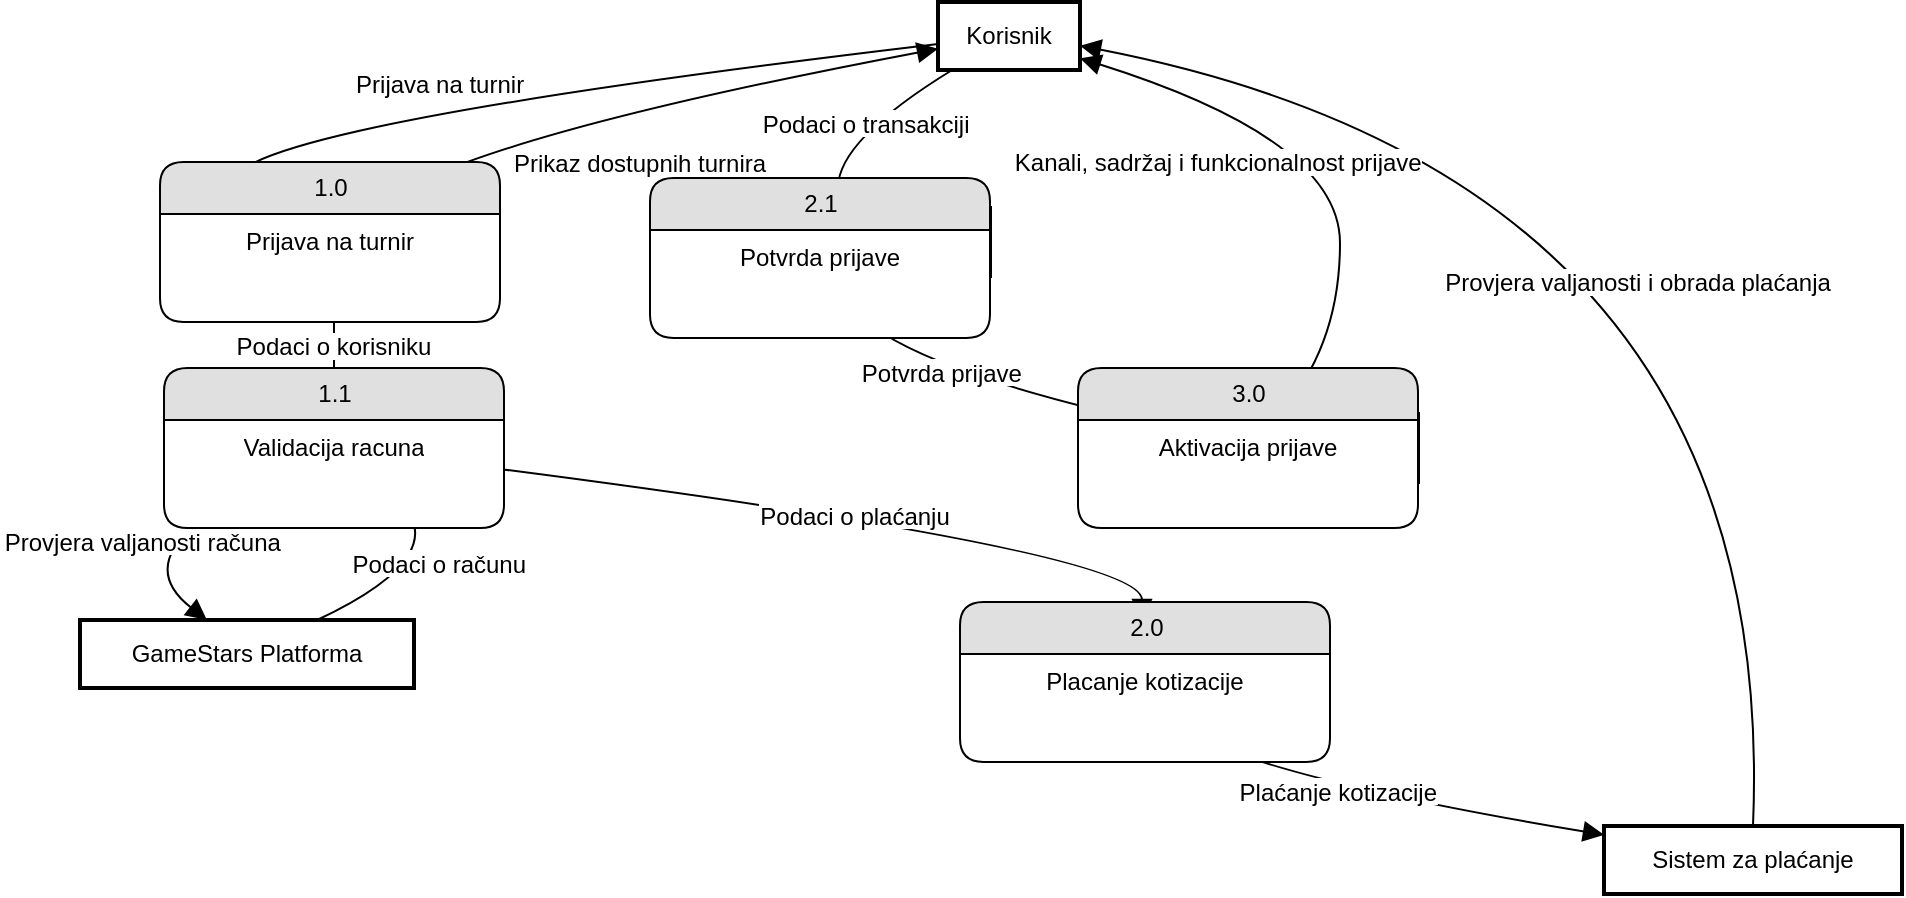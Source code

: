 <mxfile version="24.5.4" type="device">
  <diagram name="Page-1" id="wX_ytcAb-c5EN1jFUtUG">
    <mxGraphModel dx="890" dy="994" grid="1" gridSize="10" guides="1" tooltips="1" connect="1" arrows="1" fold="1" page="1" pageScale="1" pageWidth="900" pageHeight="1600" math="0" shadow="0">
      <root>
        <mxCell id="0" />
        <mxCell id="1" parent="0" />
        <mxCell id="qmUPyCIhxUReWeQb6uUU-30" value="Korisnik" style="whiteSpace=wrap;strokeWidth=2;" vertex="1" parent="1">
          <mxGeometry x="559" y="100" width="71" height="34" as="geometry" />
        </mxCell>
        <mxCell id="qmUPyCIhxUReWeQb6uUU-31" value="1.0 Prijava na turnir" style="whiteSpace=wrap;strokeWidth=2;" vertex="1" parent="1">
          <mxGeometry x="177" y="203" width="160" height="34" as="geometry" />
        </mxCell>
        <mxCell id="qmUPyCIhxUReWeQb6uUU-32" value="1.1 Validacija računa" style="whiteSpace=wrap;strokeWidth=2;" vertex="1" parent="1">
          <mxGeometry x="174" y="306" width="166" height="34" as="geometry" />
        </mxCell>
        <mxCell id="qmUPyCIhxUReWeQb6uUU-33" value="GameStars Platforma" style="whiteSpace=wrap;strokeWidth=2;" vertex="1" parent="1">
          <mxGeometry x="130" y="409" width="167" height="34" as="geometry" />
        </mxCell>
        <mxCell id="qmUPyCIhxUReWeQb6uUU-34" value="2.0 Plaćanje kotizacije" style="whiteSpace=wrap;strokeWidth=2;" vertex="1" parent="1">
          <mxGeometry x="571" y="409" width="180" height="34" as="geometry" />
        </mxCell>
        <mxCell id="qmUPyCIhxUReWeQb6uUU-35" value="Sistem za plaćanje" style="whiteSpace=wrap;strokeWidth=2;" vertex="1" parent="1">
          <mxGeometry x="892" y="512" width="149" height="34" as="geometry" />
        </mxCell>
        <mxCell id="qmUPyCIhxUReWeQb6uUU-36" value="2.1 Potvrda prijave" style="whiteSpace=wrap;strokeWidth=2;" vertex="1" parent="1">
          <mxGeometry x="433" y="203" width="152" height="34" as="geometry" />
        </mxCell>
        <mxCell id="qmUPyCIhxUReWeQb6uUU-37" value="3.0 Aktivacija prijave" style="whiteSpace=wrap;strokeWidth=2;" vertex="1" parent="1">
          <mxGeometry x="630" y="306" width="169" height="34" as="geometry" />
        </mxCell>
        <mxCell id="qmUPyCIhxUReWeQb6uUU-38" value="Prijava na turnir" style="curved=1;startArrow=none;endArrow=block;exitX=-0.01;exitY=0.62;entryX=0.29;entryY=0;rounded=0;fontSize=12;startSize=8;endSize=8;" edge="1" parent="1" source="qmUPyCIhxUReWeQb6uUU-30" target="qmUPyCIhxUReWeQb6uUU-31">
          <mxGeometry x="0.025" y="-10" relative="1" as="geometry">
            <Array as="points">
              <mxPoint x="153" y="169" />
            </Array>
            <mxPoint as="offset" />
          </mxGeometry>
        </mxCell>
        <mxCell id="qmUPyCIhxUReWeQb6uUU-39" value="Prikaz dostupnih turnira" style="curved=1;startArrow=none;endArrow=block;exitX=0.63;exitY=0;entryX=-0.01;entryY=0.69;rounded=0;fontSize=12;startSize=8;endSize=8;" edge="1" parent="1" source="qmUPyCIhxUReWeQb6uUU-31" target="qmUPyCIhxUReWeQb6uUU-30">
          <mxGeometry x="-0.053" y="-28" relative="1" as="geometry">
            <Array as="points">
              <mxPoint x="318" y="169" />
            </Array>
            <mxPoint as="offset" />
          </mxGeometry>
        </mxCell>
        <mxCell id="qmUPyCIhxUReWeQb6uUU-40" value="Podaci o korisniku" style="curved=1;startArrow=none;endArrow=block;exitX=0.5;exitY=1;entryX=0.5;entryY=0;rounded=0;fontSize=12;startSize=8;endSize=8;" edge="1" parent="1" source="qmUPyCIhxUReWeQb6uUU-31" target="qmUPyCIhxUReWeQb6uUU-32">
          <mxGeometry relative="1" as="geometry">
            <Array as="points" />
          </mxGeometry>
        </mxCell>
        <mxCell id="qmUPyCIhxUReWeQb6uUU-41" value="Provjera valjanosti računa" style="curved=1;startArrow=none;endArrow=block;exitX=0.29;exitY=1;entryX=0.38;entryY=0;rounded=0;fontSize=12;startSize=8;endSize=8;" edge="1" parent="1" source="qmUPyCIhxUReWeQb6uUU-32" target="qmUPyCIhxUReWeQb6uUU-33">
          <mxGeometry relative="1" as="geometry">
            <Array as="points">
              <mxPoint x="150" y="375" />
            </Array>
          </mxGeometry>
        </mxCell>
        <mxCell id="qmUPyCIhxUReWeQb6uUU-42" value="Podaci o računu" style="curved=1;startArrow=none;endArrow=block;exitX=0.71;exitY=0;entryX=0.63;entryY=1;rounded=0;fontSize=12;startSize=8;endSize=8;" edge="1" parent="1" source="qmUPyCIhxUReWeQb6uUU-33" target="qmUPyCIhxUReWeQb6uUU-32">
          <mxGeometry relative="1" as="geometry">
            <Array as="points">
              <mxPoint x="321" y="375" />
            </Array>
          </mxGeometry>
        </mxCell>
        <mxCell id="qmUPyCIhxUReWeQb6uUU-43" value="Podaci o plaćanju" style="curved=1;startArrow=none;endArrow=block;exitX=1;exitY=0.81;entryX=0.5;entryY=0;rounded=0;fontSize=12;startSize=8;endSize=8;" edge="1" parent="1" source="qmUPyCIhxUReWeQb6uUU-32" target="qmUPyCIhxUReWeQb6uUU-34">
          <mxGeometry relative="1" as="geometry">
            <Array as="points">
              <mxPoint x="661" y="375" />
            </Array>
          </mxGeometry>
        </mxCell>
        <mxCell id="qmUPyCIhxUReWeQb6uUU-44" value="Plaćanje kotizacije" style="curved=1;startArrow=none;endArrow=block;exitX=0.5;exitY=1;entryX=0;entryY=0.13;rounded=0;fontSize=12;startSize=8;endSize=8;" edge="1" parent="1" source="qmUPyCIhxUReWeQb6uUU-34" target="qmUPyCIhxUReWeQb6uUU-35">
          <mxGeometry relative="1" as="geometry">
            <Array as="points">
              <mxPoint x="661" y="478" />
            </Array>
          </mxGeometry>
        </mxCell>
        <mxCell id="qmUPyCIhxUReWeQb6uUU-45" value="Provjera valjanosti i obrada plaćanja" style="curved=1;startArrow=none;endArrow=block;exitX=0.5;exitY=0;entryX=0.99;entryY=0.64;rounded=0;fontSize=12;startSize=8;endSize=8;" edge="1" parent="1" source="qmUPyCIhxUReWeQb6uUU-35" target="qmUPyCIhxUReWeQb6uUU-30">
          <mxGeometry x="0.124" y="62" relative="1" as="geometry">
            <Array as="points">
              <mxPoint x="980" y="190" />
            </Array>
            <mxPoint x="-1" as="offset" />
          </mxGeometry>
        </mxCell>
        <mxCell id="qmUPyCIhxUReWeQb6uUU-46" value="Podaci o transakciji" style="curved=1;startArrow=none;endArrow=block;exitX=0.1;exitY=1;entryX=0.5;entryY=0;rounded=0;fontSize=12;startSize=8;endSize=8;" edge="1" parent="1" source="qmUPyCIhxUReWeQb6uUU-30" target="qmUPyCIhxUReWeQb6uUU-36">
          <mxGeometry relative="1" as="geometry">
            <Array as="points">
              <mxPoint x="509" y="169" />
            </Array>
          </mxGeometry>
        </mxCell>
        <mxCell id="qmUPyCIhxUReWeQb6uUU-47" value="Potvrda prijave" style="curved=1;startArrow=none;endArrow=block;exitX=0.5;exitY=1;entryX=0.1;entryY=0;rounded=0;fontSize=12;startSize=8;endSize=8;" edge="1" parent="1" source="qmUPyCIhxUReWeQb6uUU-36" target="qmUPyCIhxUReWeQb6uUU-37">
          <mxGeometry relative="1" as="geometry">
            <Array as="points">
              <mxPoint x="509" y="272" />
            </Array>
          </mxGeometry>
        </mxCell>
        <mxCell id="qmUPyCIhxUReWeQb6uUU-48" value="Kanali, sadržaj i funkcionalnost prijave" style="curved=1;startArrow=none;endArrow=block;exitX=0.59;exitY=0;entryX=0.99;entryY=0.82;rounded=0;fontSize=12;startSize=8;endSize=8;" edge="1" parent="1" source="qmUPyCIhxUReWeQb6uUU-37" target="qmUPyCIhxUReWeQb6uUU-30">
          <mxGeometry x="0.422" y="28" relative="1" as="geometry">
            <Array as="points">
              <mxPoint x="760" y="272" />
              <mxPoint x="760" y="169" />
            </Array>
            <mxPoint x="-1" as="offset" />
          </mxGeometry>
        </mxCell>
        <mxCell id="qmUPyCIhxUReWeQb6uUU-49" value="1.0" style="swimlane;html=1;fontStyle=0;childLayout=stackLayout;horizontal=1;startSize=26;fillColor=#e0e0e0;horizontalStack=0;resizeParent=1;resizeLast=0;collapsible=1;marginBottom=0;swimlaneFillColor=#ffffff;align=center;rounded=1;shadow=0;comic=0;labelBackgroundColor=none;strokeWidth=1;fontFamily=Helvetica;fontSize=12" vertex="1" parent="1">
          <mxGeometry x="170" y="180" width="170" height="80" as="geometry">
            <mxRectangle x="160" y="50" width="60" height="30" as="alternateBounds" />
          </mxGeometry>
        </mxCell>
        <mxCell id="qmUPyCIhxUReWeQb6uUU-50" value="Prijava na turnir" style="text;html=1;strokeColor=none;fillColor=none;spacingLeft=4;spacingRight=4;whiteSpace=wrap;overflow=hidden;rotatable=0;points=[[0,0.5],[1,0.5]];portConstraint=eastwest;align=center;fontFamily=Helvetica;fontStyle=0" vertex="1" parent="qmUPyCIhxUReWeQb6uUU-49">
          <mxGeometry y="26" width="170" height="44" as="geometry" />
        </mxCell>
        <mxCell id="qmUPyCIhxUReWeQb6uUU-51" value="1.1" style="swimlane;html=1;fontStyle=0;childLayout=stackLayout;horizontal=1;startSize=26;fillColor=#e0e0e0;horizontalStack=0;resizeParent=1;resizeLast=0;collapsible=1;marginBottom=0;swimlaneFillColor=#ffffff;align=center;rounded=1;shadow=0;comic=0;labelBackgroundColor=none;strokeWidth=1;fontFamily=Helvetica;fontSize=12" vertex="1" parent="1">
          <mxGeometry x="172" y="283" width="170" height="80" as="geometry">
            <mxRectangle x="160" y="50" width="60" height="30" as="alternateBounds" />
          </mxGeometry>
        </mxCell>
        <mxCell id="qmUPyCIhxUReWeQb6uUU-52" value="Validacija racuna" style="text;html=1;strokeColor=none;fillColor=none;spacingLeft=4;spacingRight=4;whiteSpace=wrap;overflow=hidden;rotatable=0;points=[[0,0.5],[1,0.5]];portConstraint=eastwest;align=center;fontFamily=Helvetica;fontStyle=0" vertex="1" parent="qmUPyCIhxUReWeQb6uUU-51">
          <mxGeometry y="26" width="170" height="44" as="geometry" />
        </mxCell>
        <mxCell id="qmUPyCIhxUReWeQb6uUU-53" value="2.1" style="swimlane;html=1;fontStyle=0;childLayout=stackLayout;horizontal=1;startSize=26;fillColor=#e0e0e0;horizontalStack=0;resizeParent=1;resizeLast=0;collapsible=1;marginBottom=0;swimlaneFillColor=#ffffff;align=center;rounded=1;shadow=0;comic=0;labelBackgroundColor=none;strokeWidth=1;fontFamily=Helvetica;fontSize=12" vertex="1" parent="1">
          <mxGeometry x="415" y="188" width="170" height="80" as="geometry">
            <mxRectangle x="160" y="50" width="60" height="30" as="alternateBounds" />
          </mxGeometry>
        </mxCell>
        <mxCell id="qmUPyCIhxUReWeQb6uUU-54" value="Potvrda prijave" style="text;html=1;strokeColor=none;fillColor=none;spacingLeft=4;spacingRight=4;whiteSpace=wrap;overflow=hidden;rotatable=0;points=[[0,0.5],[1,0.5]];portConstraint=eastwest;align=center;fontFamily=Helvetica;fontStyle=0" vertex="1" parent="qmUPyCIhxUReWeQb6uUU-53">
          <mxGeometry y="26" width="170" height="44" as="geometry" />
        </mxCell>
        <mxCell id="qmUPyCIhxUReWeQb6uUU-55" value="2.0" style="swimlane;html=1;fontStyle=0;childLayout=stackLayout;horizontal=1;startSize=26;fillColor=#e0e0e0;horizontalStack=0;resizeParent=1;resizeLast=0;collapsible=1;marginBottom=0;swimlaneFillColor=#ffffff;align=center;rounded=1;shadow=0;comic=0;labelBackgroundColor=none;strokeWidth=1;fontFamily=Helvetica;fontSize=12" vertex="1" parent="1">
          <mxGeometry x="570" y="400" width="185" height="80" as="geometry">
            <mxRectangle x="160" y="50" width="60" height="30" as="alternateBounds" />
          </mxGeometry>
        </mxCell>
        <mxCell id="qmUPyCIhxUReWeQb6uUU-56" value="Placanje kotizacije" style="text;html=1;strokeColor=none;fillColor=none;spacingLeft=4;spacingRight=4;whiteSpace=wrap;overflow=hidden;rotatable=0;points=[[0,0.5],[1,0.5]];portConstraint=eastwest;align=center;fontFamily=Helvetica;fontStyle=0" vertex="1" parent="qmUPyCIhxUReWeQb6uUU-55">
          <mxGeometry y="26" width="185" height="44" as="geometry" />
        </mxCell>
        <mxCell id="qmUPyCIhxUReWeQb6uUU-57" value="3.0" style="swimlane;html=1;fontStyle=0;childLayout=stackLayout;horizontal=1;startSize=26;fillColor=#e0e0e0;horizontalStack=0;resizeParent=1;resizeLast=0;collapsible=1;marginBottom=0;swimlaneFillColor=#ffffff;align=center;rounded=1;shadow=0;comic=0;labelBackgroundColor=none;strokeWidth=1;fontFamily=Helvetica;fontSize=12" vertex="1" parent="1">
          <mxGeometry x="629" y="283" width="170" height="80" as="geometry">
            <mxRectangle x="160" y="50" width="60" height="30" as="alternateBounds" />
          </mxGeometry>
        </mxCell>
        <mxCell id="qmUPyCIhxUReWeQb6uUU-58" value="Aktivacija prijave" style="text;html=1;strokeColor=none;fillColor=none;spacingLeft=4;spacingRight=4;whiteSpace=wrap;overflow=hidden;rotatable=0;points=[[0,0.5],[1,0.5]];portConstraint=eastwest;align=center;fontFamily=Helvetica;fontStyle=0" vertex="1" parent="qmUPyCIhxUReWeQb6uUU-57">
          <mxGeometry y="26" width="170" height="44" as="geometry" />
        </mxCell>
      </root>
    </mxGraphModel>
  </diagram>
</mxfile>
